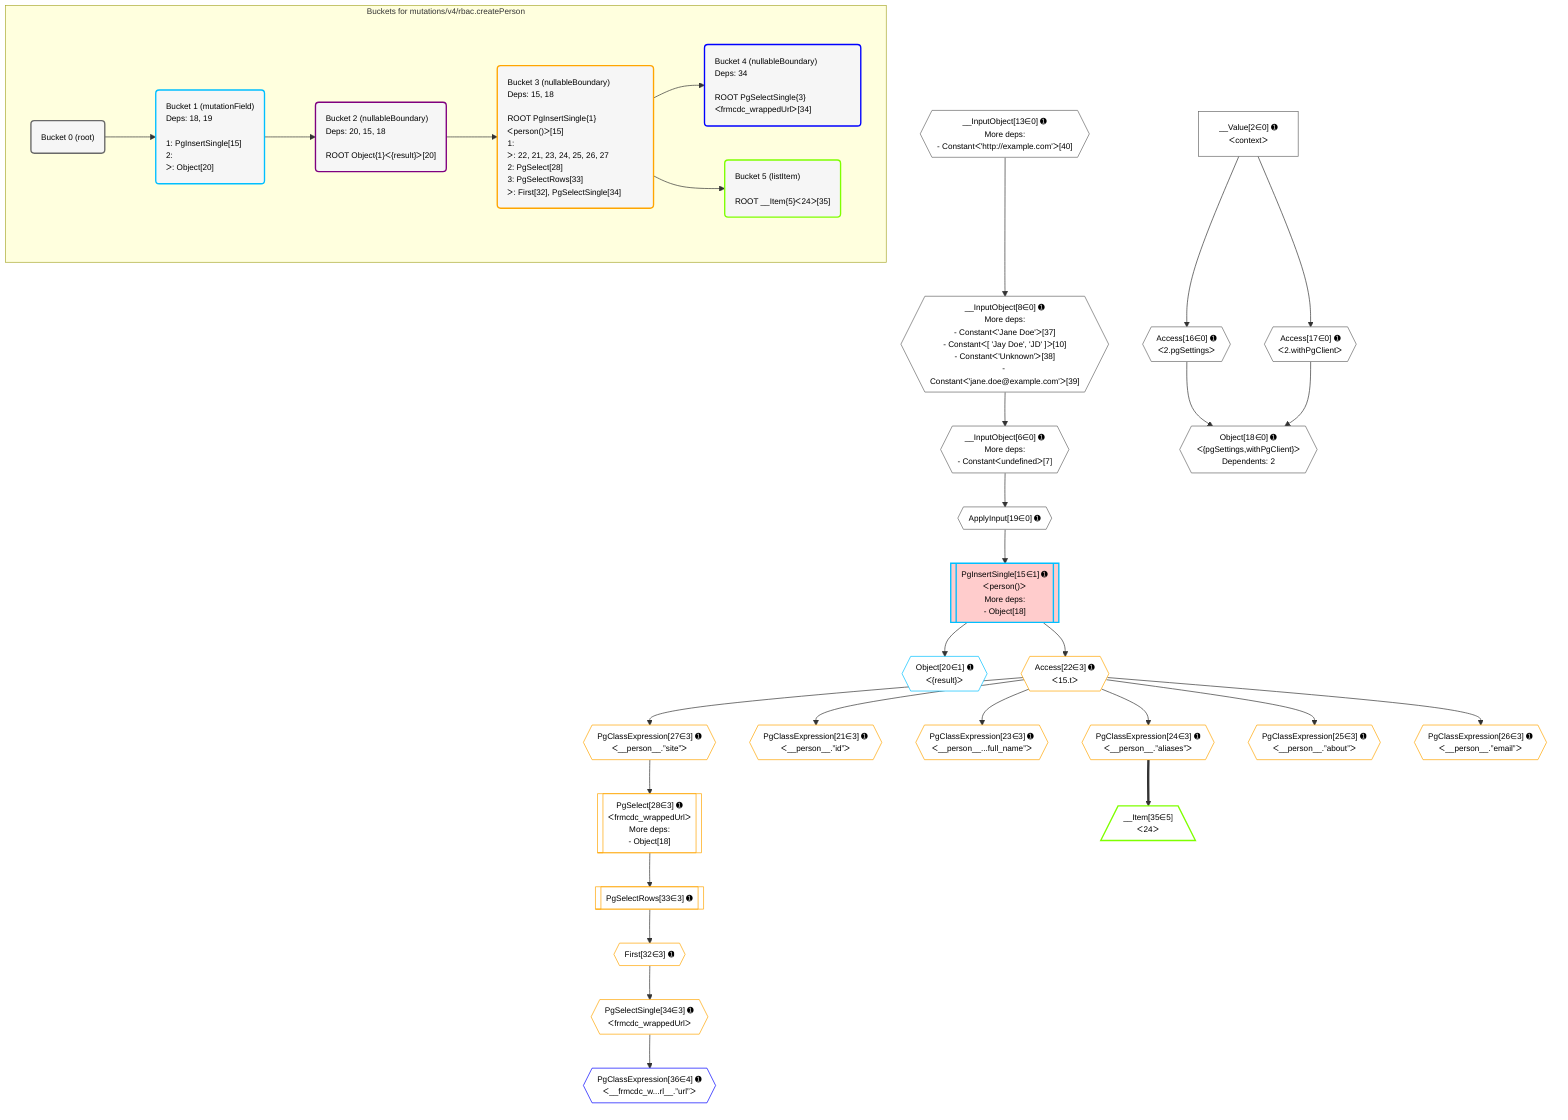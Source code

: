 %%{init: {'themeVariables': { 'fontSize': '12px'}}}%%
graph TD
    classDef path fill:#eee,stroke:#000,color:#000
    classDef plan fill:#fff,stroke-width:1px,color:#000
    classDef itemplan fill:#fff,stroke-width:2px,color:#000
    classDef unbatchedplan fill:#dff,stroke-width:1px,color:#000
    classDef sideeffectplan fill:#fcc,stroke-width:2px,color:#000
    classDef bucket fill:#f6f6f6,color:#000,stroke-width:2px,text-align:left

    subgraph "Buckets for mutations/v4/rbac.createPerson"
    Bucket0("Bucket 0 (root)"):::bucket
    Bucket1("Bucket 1 (mutationField)<br />Deps: 18, 19<br /><br />1: PgInsertSingle[15]<br />2: <br />ᐳ: Object[20]"):::bucket
    Bucket2("Bucket 2 (nullableBoundary)<br />Deps: 20, 15, 18<br /><br />ROOT Object{1}ᐸ{result}ᐳ[20]"):::bucket
    Bucket3("Bucket 3 (nullableBoundary)<br />Deps: 15, 18<br /><br />ROOT PgInsertSingle{1}ᐸperson()ᐳ[15]<br />1: <br />ᐳ: 22, 21, 23, 24, 25, 26, 27<br />2: PgSelect[28]<br />3: PgSelectRows[33]<br />ᐳ: First[32], PgSelectSingle[34]"):::bucket
    Bucket4("Bucket 4 (nullableBoundary)<br />Deps: 34<br /><br />ROOT PgSelectSingle{3}ᐸfrmcdc_wrappedUrlᐳ[34]"):::bucket
    Bucket5("Bucket 5 (listItem)<br /><br />ROOT __Item{5}ᐸ24ᐳ[35]"):::bucket
    end
    Bucket0 --> Bucket1
    Bucket1 --> Bucket2
    Bucket2 --> Bucket3
    Bucket3 --> Bucket4 & Bucket5

    %% plan dependencies
    __InputObject8{{"__InputObject[8∈0] ➊<br />More deps:<br />- Constantᐸ'Jane Doe'ᐳ[37]<br />- Constantᐸ[ 'Jay Doe', 'JD' ]ᐳ[10]<br />- Constantᐸ'Unknown'ᐳ[38]<br />- Constantᐸ'jane.doe@example.com'ᐳ[39]"}}:::plan
    __InputObject13{{"__InputObject[13∈0] ➊<br />More deps:<br />- Constantᐸ'http://example.com'ᐳ[40]"}}:::plan
    __InputObject13 --> __InputObject8
    __InputObject6{{"__InputObject[6∈0] ➊<br />More deps:<br />- Constantᐸundefinedᐳ[7]"}}:::plan
    __InputObject8 --> __InputObject6
    Object18{{"Object[18∈0] ➊<br />ᐸ{pgSettings,withPgClient}ᐳ<br />Dependents: 2"}}:::plan
    Access16{{"Access[16∈0] ➊<br />ᐸ2.pgSettingsᐳ"}}:::plan
    Access17{{"Access[17∈0] ➊<br />ᐸ2.withPgClientᐳ"}}:::plan
    Access16 & Access17 --> Object18
    __Value2["__Value[2∈0] ➊<br />ᐸcontextᐳ"]:::plan
    __Value2 --> Access16
    __Value2 --> Access17
    ApplyInput19{{"ApplyInput[19∈0] ➊"}}:::plan
    __InputObject6 --> ApplyInput19
    PgInsertSingle15[["PgInsertSingle[15∈1] ➊<br />ᐸperson()ᐳ<br />More deps:<br />- Object[18]"]]:::sideeffectplan
    ApplyInput19 --> PgInsertSingle15
    Object20{{"Object[20∈1] ➊<br />ᐸ{result}ᐳ"}}:::plan
    PgInsertSingle15 --> Object20
    PgSelect28[["PgSelect[28∈3] ➊<br />ᐸfrmcdc_wrappedUrlᐳ<br />More deps:<br />- Object[18]"]]:::plan
    PgClassExpression27{{"PgClassExpression[27∈3] ➊<br />ᐸ__person__.”site”ᐳ"}}:::plan
    PgClassExpression27 --> PgSelect28
    PgClassExpression21{{"PgClassExpression[21∈3] ➊<br />ᐸ__person__.”id”ᐳ"}}:::plan
    Access22{{"Access[22∈3] ➊<br />ᐸ15.tᐳ"}}:::plan
    Access22 --> PgClassExpression21
    PgInsertSingle15 --> Access22
    PgClassExpression23{{"PgClassExpression[23∈3] ➊<br />ᐸ__person__...full_name”ᐳ"}}:::plan
    Access22 --> PgClassExpression23
    PgClassExpression24{{"PgClassExpression[24∈3] ➊<br />ᐸ__person__.”aliases”ᐳ"}}:::plan
    Access22 --> PgClassExpression24
    PgClassExpression25{{"PgClassExpression[25∈3] ➊<br />ᐸ__person__.”about”ᐳ"}}:::plan
    Access22 --> PgClassExpression25
    PgClassExpression26{{"PgClassExpression[26∈3] ➊<br />ᐸ__person__.”email”ᐳ"}}:::plan
    Access22 --> PgClassExpression26
    Access22 --> PgClassExpression27
    First32{{"First[32∈3] ➊"}}:::plan
    PgSelectRows33[["PgSelectRows[33∈3] ➊"]]:::plan
    PgSelectRows33 --> First32
    PgSelect28 --> PgSelectRows33
    PgSelectSingle34{{"PgSelectSingle[34∈3] ➊<br />ᐸfrmcdc_wrappedUrlᐳ"}}:::plan
    First32 --> PgSelectSingle34
    PgClassExpression36{{"PgClassExpression[36∈4] ➊<br />ᐸ__frmcdc_w...rl__.”url”ᐳ"}}:::plan
    PgSelectSingle34 --> PgClassExpression36
    __Item35[/"__Item[35∈5]<br />ᐸ24ᐳ"\]:::itemplan
    PgClassExpression24 ==> __Item35

    %% define steps
    classDef bucket0 stroke:#696969
    class Bucket0,__Value2,__InputObject6,__InputObject8,__InputObject13,Access16,Access17,Object18,ApplyInput19 bucket0
    classDef bucket1 stroke:#00bfff
    class Bucket1,PgInsertSingle15,Object20 bucket1
    classDef bucket2 stroke:#7f007f
    class Bucket2 bucket2
    classDef bucket3 stroke:#ffa500
    class Bucket3,PgClassExpression21,Access22,PgClassExpression23,PgClassExpression24,PgClassExpression25,PgClassExpression26,PgClassExpression27,PgSelect28,First32,PgSelectRows33,PgSelectSingle34 bucket3
    classDef bucket4 stroke:#0000ff
    class Bucket4,PgClassExpression36 bucket4
    classDef bucket5 stroke:#7fff00
    class Bucket5,__Item35 bucket5